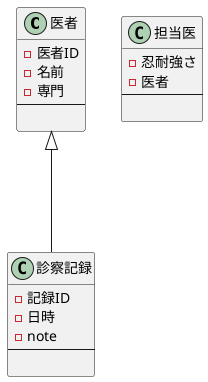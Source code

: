 @startuml
class 医者{
- 医者ID
- 名前
- 専門
---

}
class 診察記録{
- 記録ID
- 日時
- note
---

}
class 担当医{
- 忍耐強さ
- 医者
---

}
医者<|--down- 診察記録
@enduml